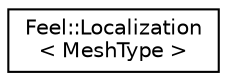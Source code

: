 digraph "Graphical Class Hierarchy"
{
 // LATEX_PDF_SIZE
  edge [fontname="Helvetica",fontsize="10",labelfontname="Helvetica",labelfontsize="10"];
  node [fontname="Helvetica",fontsize="10",shape=record];
  rankdir="LR";
  Node0 [label="Feel::Localization\l\< MeshType \>",height=0.2,width=0.4,color="black", fillcolor="white", style="filled",URL="$classFeel_1_1Localization.html",tooltip=" "];
}
